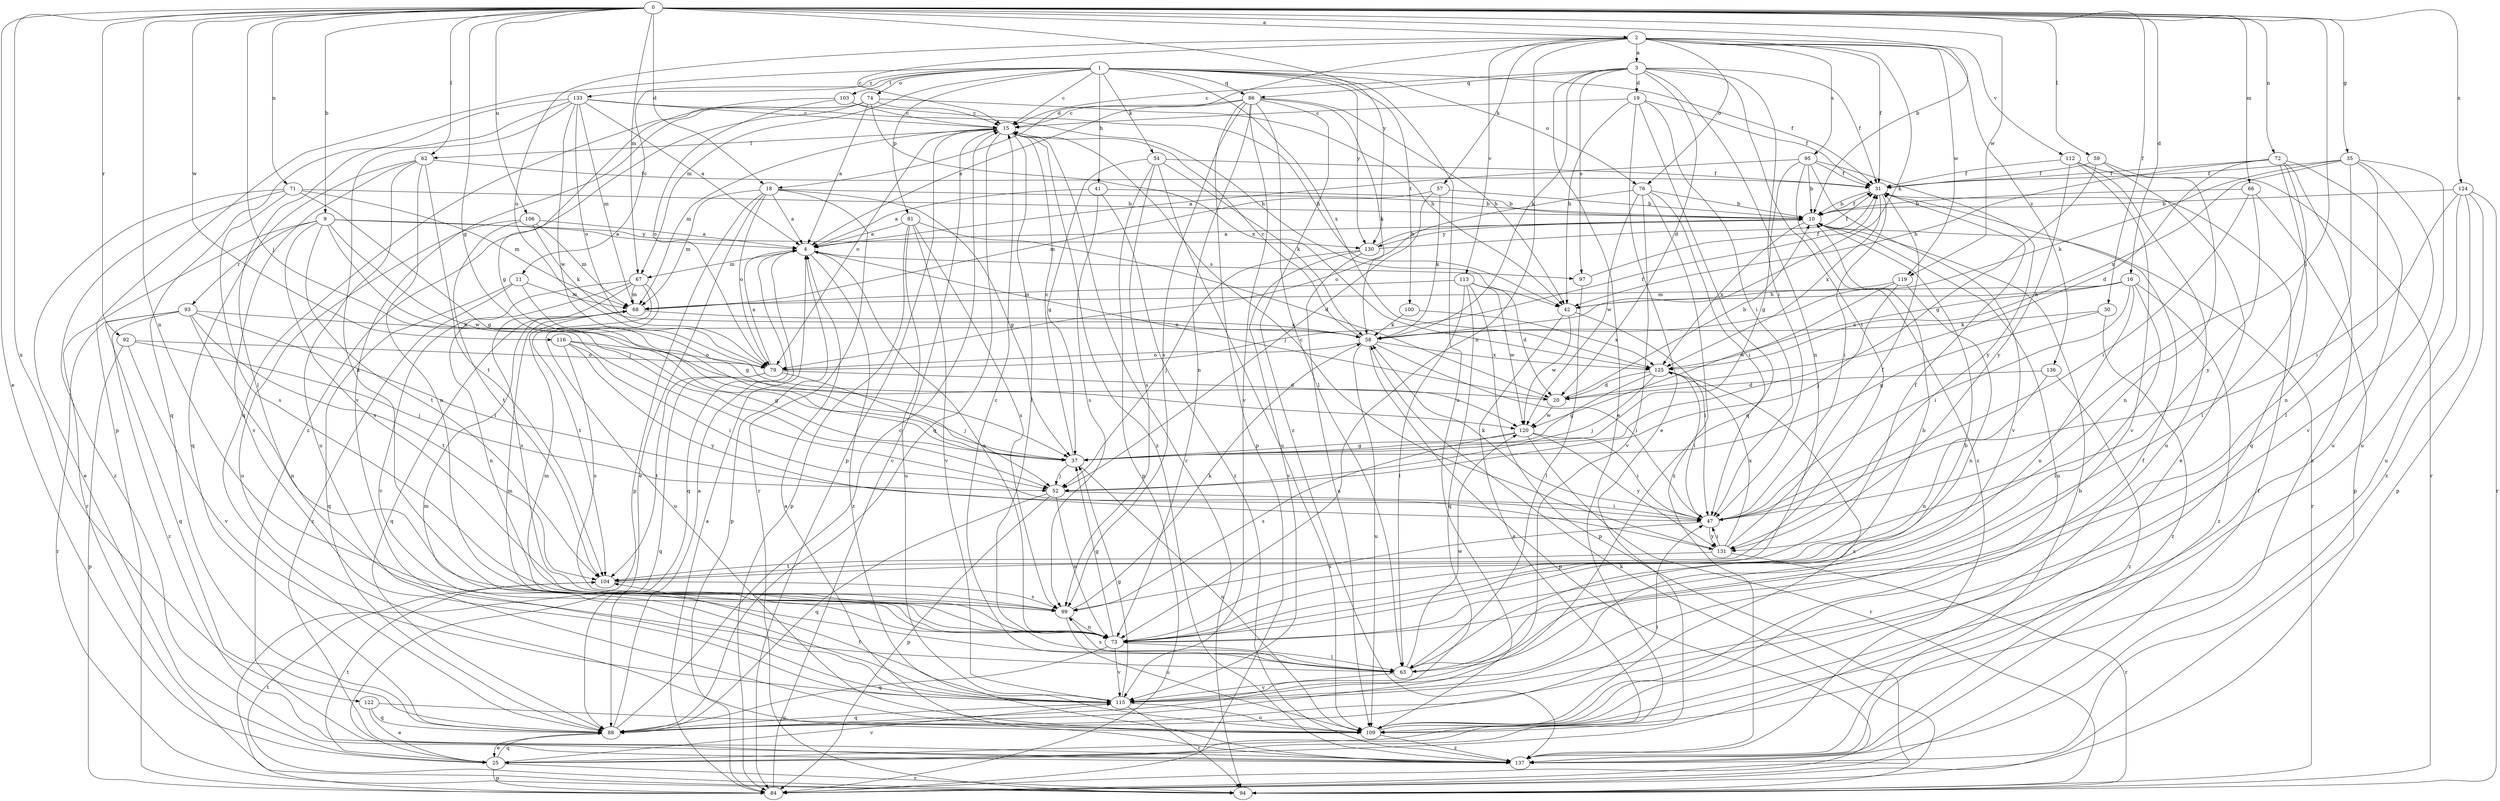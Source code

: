 strict digraph  {
0;
1;
2;
3;
4;
9;
10;
11;
15;
16;
18;
19;
20;
25;
30;
31;
35;
37;
41;
42;
47;
52;
54;
57;
58;
59;
62;
63;
66;
67;
68;
71;
72;
73;
74;
76;
79;
81;
84;
86;
88;
92;
93;
94;
95;
97;
99;
100;
103;
104;
106;
109;
112;
113;
115;
116;
119;
120;
122;
124;
125;
130;
131;
133;
136;
137;
0 -> 2  [label=a];
0 -> 9  [label=b];
0 -> 10  [label=b];
0 -> 16  [label=d];
0 -> 18  [label=d];
0 -> 25  [label=e];
0 -> 30  [label=f];
0 -> 35  [label=g];
0 -> 37  [label=g];
0 -> 47  [label=i];
0 -> 52  [label=j];
0 -> 59  [label=l];
0 -> 62  [label=l];
0 -> 66  [label=m];
0 -> 67  [label=m];
0 -> 71  [label=n];
0 -> 72  [label=n];
0 -> 73  [label=n];
0 -> 92  [label=r];
0 -> 106  [label=u];
0 -> 116  [label=w];
0 -> 119  [label=w];
0 -> 122  [label=x];
0 -> 124  [label=x];
0 -> 130  [label=y];
1 -> 11  [label=c];
1 -> 15  [label=c];
1 -> 31  [label=f];
1 -> 41  [label=h];
1 -> 54  [label=k];
1 -> 67  [label=m];
1 -> 74  [label=o];
1 -> 76  [label=o];
1 -> 81  [label=p];
1 -> 84  [label=p];
1 -> 86  [label=q];
1 -> 100  [label=t];
1 -> 103  [label=t];
1 -> 109  [label=u];
1 -> 125  [label=x];
1 -> 130  [label=y];
1 -> 133  [label=z];
2 -> 3  [label=a];
2 -> 15  [label=c];
2 -> 18  [label=d];
2 -> 31  [label=f];
2 -> 57  [label=k];
2 -> 58  [label=k];
2 -> 73  [label=n];
2 -> 76  [label=o];
2 -> 79  [label=o];
2 -> 95  [label=s];
2 -> 112  [label=v];
2 -> 113  [label=v];
2 -> 119  [label=w];
2 -> 136  [label=z];
3 -> 15  [label=c];
3 -> 19  [label=d];
3 -> 20  [label=d];
3 -> 25  [label=e];
3 -> 31  [label=f];
3 -> 47  [label=i];
3 -> 58  [label=k];
3 -> 73  [label=n];
3 -> 86  [label=q];
3 -> 97  [label=s];
3 -> 104  [label=t];
4 -> 67  [label=m];
4 -> 84  [label=p];
4 -> 88  [label=q];
4 -> 97  [label=s];
4 -> 137  [label=z];
9 -> 4  [label=a];
9 -> 52  [label=j];
9 -> 93  [label=r];
9 -> 94  [label=r];
9 -> 99  [label=s];
9 -> 104  [label=t];
9 -> 120  [label=w];
9 -> 130  [label=y];
10 -> 4  [label=a];
10 -> 31  [label=f];
10 -> 94  [label=r];
10 -> 109  [label=u];
10 -> 125  [label=x];
10 -> 130  [label=y];
11 -> 37  [label=g];
11 -> 68  [label=m];
11 -> 88  [label=q];
11 -> 137  [label=z];
15 -> 62  [label=l];
15 -> 63  [label=l];
15 -> 68  [label=m];
15 -> 79  [label=o];
15 -> 84  [label=p];
15 -> 88  [label=q];
15 -> 94  [label=r];
15 -> 137  [label=z];
16 -> 42  [label=h];
16 -> 47  [label=i];
16 -> 63  [label=l];
16 -> 68  [label=m];
16 -> 73  [label=n];
16 -> 125  [label=x];
16 -> 137  [label=z];
18 -> 4  [label=a];
18 -> 10  [label=b];
18 -> 25  [label=e];
18 -> 37  [label=g];
18 -> 68  [label=m];
18 -> 79  [label=o];
18 -> 84  [label=p];
18 -> 94  [label=r];
19 -> 15  [label=c];
19 -> 25  [label=e];
19 -> 31  [label=f];
19 -> 42  [label=h];
19 -> 47  [label=i];
19 -> 88  [label=q];
20 -> 4  [label=a];
20 -> 10  [label=b];
20 -> 120  [label=w];
25 -> 84  [label=p];
25 -> 88  [label=q];
25 -> 94  [label=r];
25 -> 104  [label=t];
25 -> 115  [label=v];
30 -> 37  [label=g];
30 -> 58  [label=k];
30 -> 137  [label=z];
31 -> 10  [label=b];
31 -> 47  [label=i];
31 -> 125  [label=x];
35 -> 31  [label=f];
35 -> 58  [label=k];
35 -> 63  [label=l];
35 -> 73  [label=n];
35 -> 109  [label=u];
35 -> 115  [label=v];
35 -> 125  [label=x];
37 -> 15  [label=c];
37 -> 52  [label=j];
37 -> 109  [label=u];
41 -> 4  [label=a];
41 -> 10  [label=b];
41 -> 99  [label=s];
41 -> 137  [label=z];
42 -> 25  [label=e];
42 -> 47  [label=i];
42 -> 120  [label=w];
47 -> 58  [label=k];
47 -> 99  [label=s];
47 -> 131  [label=y];
52 -> 47  [label=i];
52 -> 73  [label=n];
52 -> 84  [label=p];
52 -> 88  [label=q];
54 -> 31  [label=f];
54 -> 37  [label=g];
54 -> 58  [label=k];
54 -> 84  [label=p];
54 -> 99  [label=s];
54 -> 109  [label=u];
57 -> 10  [label=b];
57 -> 52  [label=j];
57 -> 58  [label=k];
57 -> 68  [label=m];
58 -> 15  [label=c];
58 -> 47  [label=i];
58 -> 79  [label=o];
58 -> 84  [label=p];
58 -> 109  [label=u];
58 -> 125  [label=x];
59 -> 25  [label=e];
59 -> 31  [label=f];
59 -> 37  [label=g];
59 -> 73  [label=n];
62 -> 31  [label=f];
62 -> 73  [label=n];
62 -> 88  [label=q];
62 -> 104  [label=t];
62 -> 109  [label=u];
62 -> 115  [label=v];
63 -> 10  [label=b];
63 -> 15  [label=c];
63 -> 68  [label=m];
63 -> 99  [label=s];
63 -> 115  [label=v];
63 -> 120  [label=w];
66 -> 10  [label=b];
66 -> 47  [label=i];
66 -> 84  [label=p];
66 -> 131  [label=y];
67 -> 68  [label=m];
67 -> 73  [label=n];
67 -> 99  [label=s];
67 -> 104  [label=t];
67 -> 109  [label=u];
67 -> 115  [label=v];
68 -> 58  [label=k];
68 -> 88  [label=q];
71 -> 10  [label=b];
71 -> 25  [label=e];
71 -> 37  [label=g];
71 -> 68  [label=m];
71 -> 99  [label=s];
71 -> 137  [label=z];
72 -> 20  [label=d];
72 -> 31  [label=f];
72 -> 42  [label=h];
72 -> 63  [label=l];
72 -> 88  [label=q];
72 -> 109  [label=u];
72 -> 137  [label=z];
73 -> 4  [label=a];
73 -> 10  [label=b];
73 -> 37  [label=g];
73 -> 63  [label=l];
73 -> 68  [label=m];
73 -> 88  [label=q];
73 -> 115  [label=v];
74 -> 4  [label=a];
74 -> 15  [label=c];
74 -> 42  [label=h];
74 -> 88  [label=q];
74 -> 115  [label=v];
74 -> 125  [label=x];
74 -> 137  [label=z];
76 -> 10  [label=b];
76 -> 47  [label=i];
76 -> 79  [label=o];
76 -> 115  [label=v];
76 -> 120  [label=w];
76 -> 137  [label=z];
79 -> 4  [label=a];
79 -> 20  [label=d];
79 -> 31  [label=f];
79 -> 52  [label=j];
79 -> 88  [label=q];
79 -> 104  [label=t];
81 -> 4  [label=a];
81 -> 20  [label=d];
81 -> 84  [label=p];
81 -> 99  [label=s];
81 -> 109  [label=u];
81 -> 115  [label=v];
84 -> 4  [label=a];
84 -> 15  [label=c];
84 -> 31  [label=f];
86 -> 4  [label=a];
86 -> 15  [label=c];
86 -> 42  [label=h];
86 -> 58  [label=k];
86 -> 63  [label=l];
86 -> 73  [label=n];
86 -> 84  [label=p];
86 -> 99  [label=s];
86 -> 115  [label=v];
86 -> 137  [label=z];
88 -> 4  [label=a];
88 -> 15  [label=c];
88 -> 25  [label=e];
88 -> 47  [label=i];
92 -> 52  [label=j];
92 -> 79  [label=o];
92 -> 84  [label=p];
92 -> 115  [label=v];
93 -> 47  [label=i];
93 -> 58  [label=k];
93 -> 73  [label=n];
93 -> 88  [label=q];
93 -> 94  [label=r];
93 -> 104  [label=t];
93 -> 137  [label=z];
94 -> 58  [label=k];
94 -> 104  [label=t];
95 -> 4  [label=a];
95 -> 10  [label=b];
95 -> 31  [label=f];
95 -> 37  [label=g];
95 -> 115  [label=v];
95 -> 131  [label=y];
95 -> 137  [label=z];
97 -> 31  [label=f];
97 -> 63  [label=l];
99 -> 58  [label=k];
99 -> 73  [label=n];
99 -> 109  [label=u];
100 -> 58  [label=k];
100 -> 125  [label=x];
103 -> 15  [label=c];
103 -> 37  [label=g];
103 -> 42  [label=h];
103 -> 79  [label=o];
104 -> 31  [label=f];
104 -> 99  [label=s];
106 -> 4  [label=a];
106 -> 58  [label=k];
106 -> 68  [label=m];
106 -> 104  [label=t];
106 -> 109  [label=u];
109 -> 31  [label=f];
109 -> 125  [label=x];
109 -> 137  [label=z];
112 -> 31  [label=f];
112 -> 94  [label=r];
112 -> 109  [label=u];
112 -> 115  [label=v];
112 -> 131  [label=y];
113 -> 20  [label=d];
113 -> 63  [label=l];
113 -> 68  [label=m];
113 -> 84  [label=p];
113 -> 88  [label=q];
113 -> 120  [label=w];
115 -> 37  [label=g];
115 -> 68  [label=m];
115 -> 88  [label=q];
115 -> 94  [label=r];
115 -> 104  [label=t];
115 -> 109  [label=u];
116 -> 37  [label=g];
116 -> 47  [label=i];
116 -> 79  [label=o];
116 -> 99  [label=s];
116 -> 131  [label=y];
119 -> 42  [label=h];
119 -> 52  [label=j];
119 -> 73  [label=n];
119 -> 120  [label=w];
120 -> 37  [label=g];
120 -> 47  [label=i];
120 -> 94  [label=r];
120 -> 99  [label=s];
120 -> 131  [label=y];
122 -> 25  [label=e];
122 -> 88  [label=q];
122 -> 109  [label=u];
124 -> 10  [label=b];
124 -> 47  [label=i];
124 -> 84  [label=p];
124 -> 94  [label=r];
124 -> 109  [label=u];
124 -> 137  [label=z];
125 -> 20  [label=d];
125 -> 37  [label=g];
125 -> 47  [label=i];
125 -> 52  [label=j];
130 -> 10  [label=b];
130 -> 31  [label=f];
130 -> 52  [label=j];
130 -> 109  [label=u];
130 -> 115  [label=v];
131 -> 15  [label=c];
131 -> 31  [label=f];
131 -> 47  [label=i];
131 -> 94  [label=r];
131 -> 104  [label=t];
131 -> 125  [label=x];
133 -> 4  [label=a];
133 -> 15  [label=c];
133 -> 42  [label=h];
133 -> 63  [label=l];
133 -> 68  [label=m];
133 -> 73  [label=n];
133 -> 79  [label=o];
133 -> 88  [label=q];
133 -> 120  [label=w];
136 -> 20  [label=d];
136 -> 73  [label=n];
136 -> 137  [label=z];
137 -> 4  [label=a];
137 -> 10  [label=b];
}
